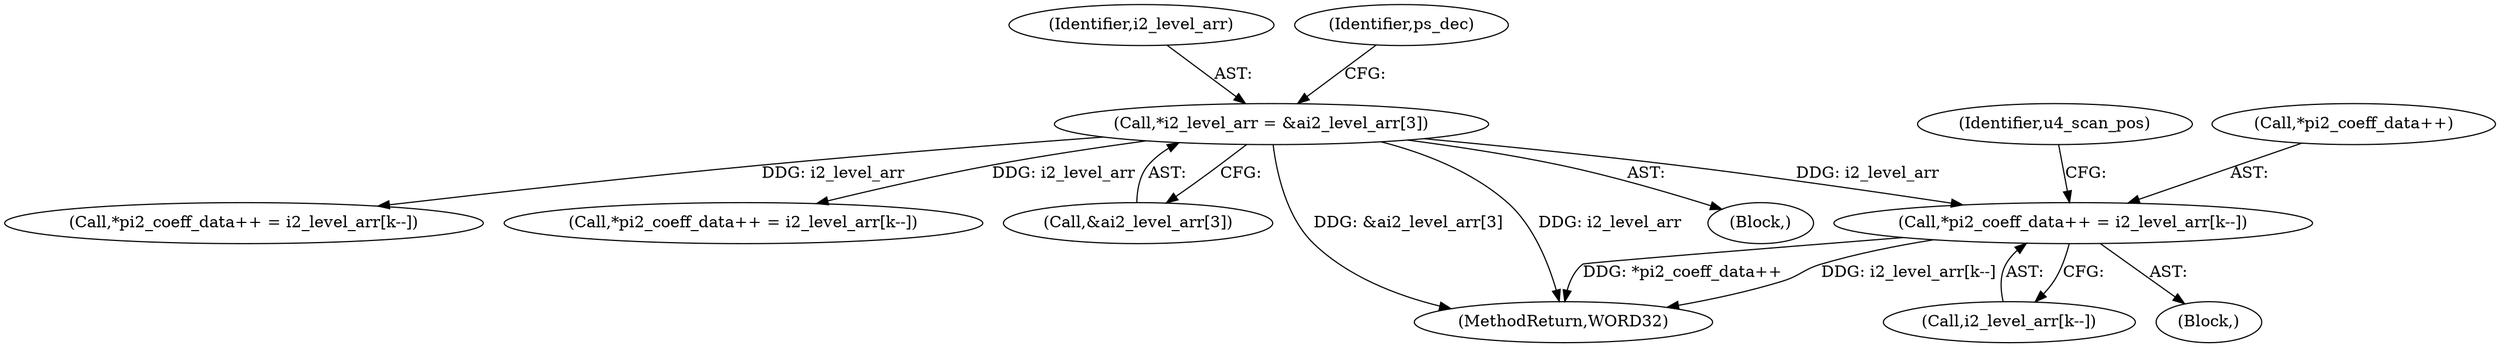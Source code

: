 digraph "0_Android_c57fc3703ae2e0d41b1f6580c50015937f2d23c1_0@pointer" {
"1000638" [label="(Call,*pi2_coeff_data++ = i2_level_arr[k--])"];
"1000193" [label="(Call,*i2_level_arr = &ai2_level_arr[3])"];
"1000639" [label="(Call,*pi2_coeff_data++)"];
"1000164" [label="(Block,)"];
"1000683" [label="(MethodReturn,WORD32)"];
"1000547" [label="(Call,*pi2_coeff_data++ = i2_level_arr[k--])"];
"1000642" [label="(Call,i2_level_arr[k--])"];
"1000605" [label="(Call,*pi2_coeff_data++ = i2_level_arr[k--])"];
"1000194" [label="(Identifier,i2_level_arr)"];
"1000632" [label="(Block,)"];
"1000638" [label="(Call,*pi2_coeff_data++ = i2_level_arr[k--])"];
"1000203" [label="(Identifier,ps_dec)"];
"1000647" [label="(Identifier,u4_scan_pos)"];
"1000195" [label="(Call,&ai2_level_arr[3])"];
"1000193" [label="(Call,*i2_level_arr = &ai2_level_arr[3])"];
"1000638" -> "1000632"  [label="AST: "];
"1000638" -> "1000642"  [label="CFG: "];
"1000639" -> "1000638"  [label="AST: "];
"1000642" -> "1000638"  [label="AST: "];
"1000647" -> "1000638"  [label="CFG: "];
"1000638" -> "1000683"  [label="DDG: *pi2_coeff_data++"];
"1000638" -> "1000683"  [label="DDG: i2_level_arr[k--]"];
"1000193" -> "1000638"  [label="DDG: i2_level_arr"];
"1000193" -> "1000164"  [label="AST: "];
"1000193" -> "1000195"  [label="CFG: "];
"1000194" -> "1000193"  [label="AST: "];
"1000195" -> "1000193"  [label="AST: "];
"1000203" -> "1000193"  [label="CFG: "];
"1000193" -> "1000683"  [label="DDG: i2_level_arr"];
"1000193" -> "1000683"  [label="DDG: &ai2_level_arr[3]"];
"1000193" -> "1000547"  [label="DDG: i2_level_arr"];
"1000193" -> "1000605"  [label="DDG: i2_level_arr"];
}
